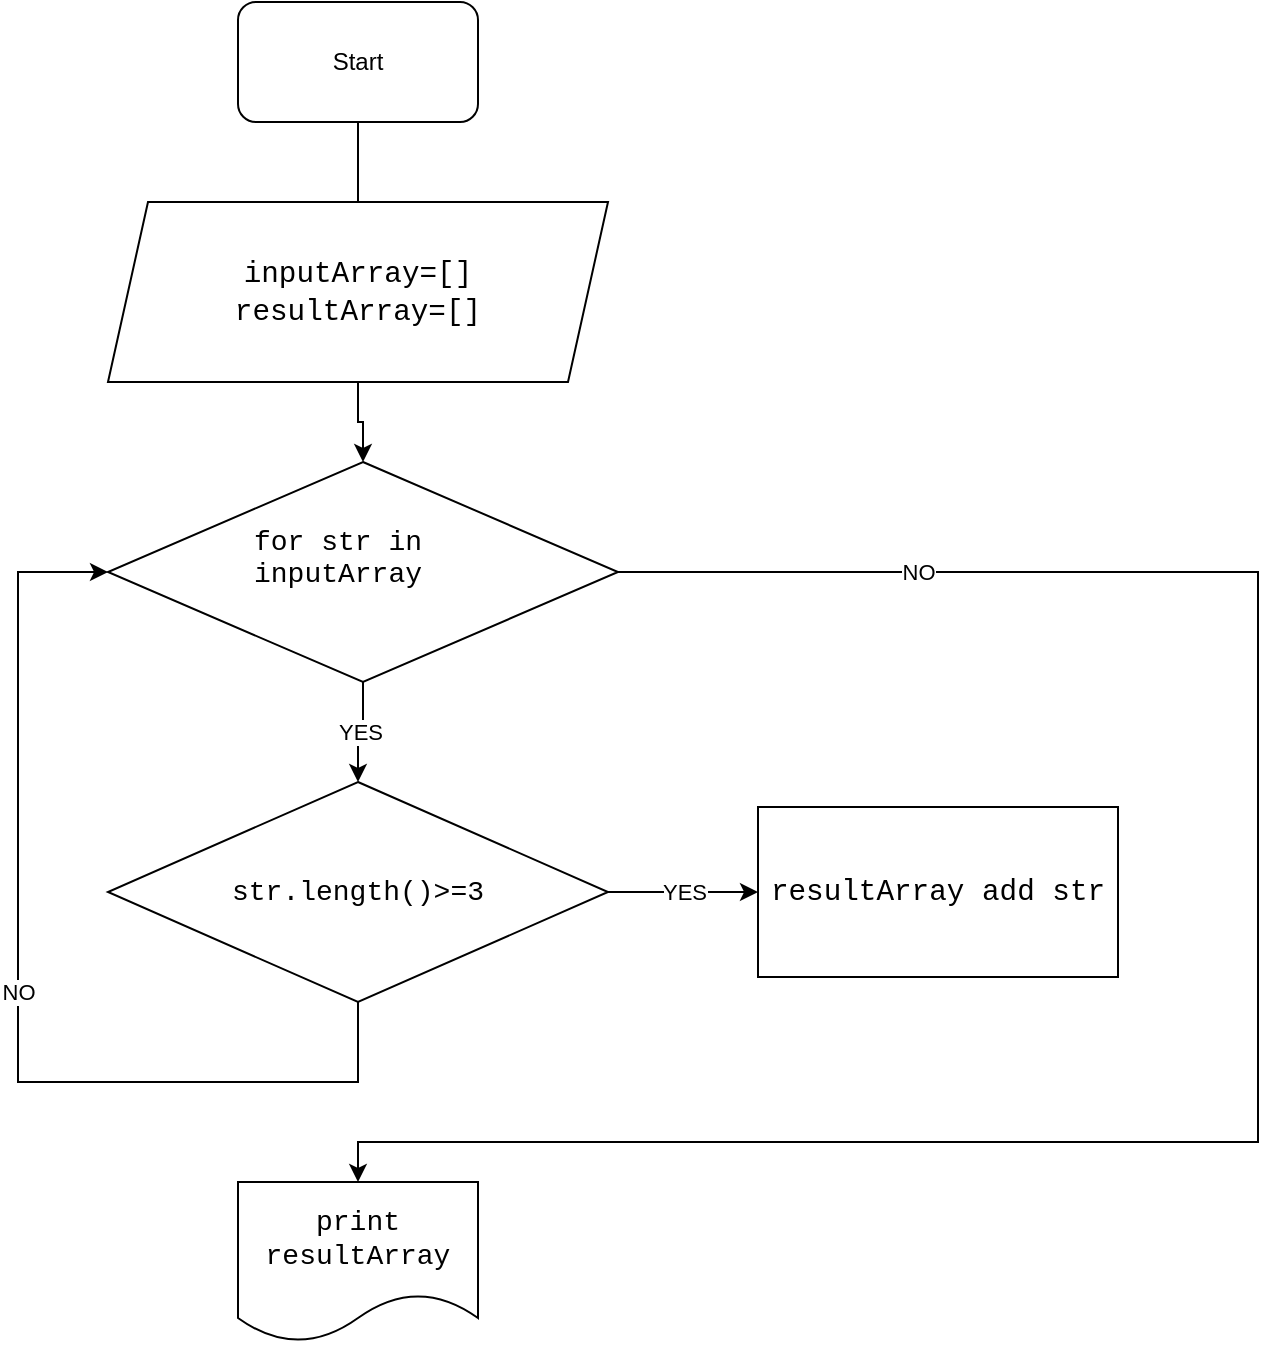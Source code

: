 <mxfile version="24.3.1" type="google">
  <diagram name="Страница — 1" id="2kAPN01lwQMcZ9CfKFzM">
    <mxGraphModel dx="1290" dy="618" grid="1" gridSize="10" guides="1" tooltips="1" connect="1" arrows="1" fold="1" page="1" pageScale="1" pageWidth="827" pageHeight="1169" math="0" shadow="0">
      <root>
        <mxCell id="0" />
        <mxCell id="1" parent="0" />
        <mxCell id="4sdty8JXBrVr-sDxIpbT-3" value="" style="edgeStyle=orthogonalEdgeStyle;rounded=0;orthogonalLoop=1;jettySize=auto;html=1;" parent="1" source="4sdty8JXBrVr-sDxIpbT-1" edge="1">
          <mxGeometry relative="1" as="geometry">
            <mxPoint x="260" y="190" as="targetPoint" />
          </mxGeometry>
        </mxCell>
        <mxCell id="4sdty8JXBrVr-sDxIpbT-1" value="Start" style="rounded=1;whiteSpace=wrap;html=1;" parent="1" vertex="1">
          <mxGeometry x="200" y="50" width="120" height="60" as="geometry" />
        </mxCell>
        <mxCell id="4sdty8JXBrVr-sDxIpbT-9" value="" style="edgeStyle=orthogonalEdgeStyle;rounded=0;orthogonalLoop=1;jettySize=auto;html=1;entryX=0.5;entryY=0;entryDx=0;entryDy=0;" parent="1" source="4sdty8JXBrVr-sDxIpbT-7" target="U8AWKCaGwuY_xm0GdTad-1" edge="1">
          <mxGeometry relative="1" as="geometry">
            <mxPoint x="260" y="280" as="targetPoint" />
          </mxGeometry>
        </mxCell>
        <mxCell id="4sdty8JXBrVr-sDxIpbT-7" value="&lt;p style=&quot;margin: 0px;&quot;&gt;&lt;span style=&quot;font-size: 14.667px;&quot;&gt;&lt;font face=&quot;Courier New&quot;&gt;inputArray=[]&lt;/font&gt;&lt;/span&gt;&lt;/p&gt;&lt;p style=&quot;margin: 0px;&quot;&gt;&lt;span style=&quot;font-size: 14.667px;&quot;&gt;&lt;font face=&quot;Courier New&quot;&gt;resultArray=[]&lt;/font&gt;&lt;/span&gt;&lt;/p&gt;" style="shape=parallelogram;perimeter=parallelogramPerimeter;whiteSpace=wrap;html=1;fixedSize=1;" parent="1" vertex="1">
          <mxGeometry x="135" y="150" width="250" height="90" as="geometry" />
        </mxCell>
        <mxCell id="4sdty8JXBrVr-sDxIpbT-10" value="&lt;p style=&quot;margin: 0px;&quot;&gt;&lt;span style=&quot;font-size: 14.667px;&quot;&gt;&lt;font face=&quot;Courier New&quot;&gt;resultArray add str&lt;/font&gt;&lt;/span&gt;&lt;/p&gt;" style="whiteSpace=wrap;html=1;" parent="1" vertex="1">
          <mxGeometry x="460" y="452.5" width="180" height="85" as="geometry" />
        </mxCell>
        <mxCell id="U8AWKCaGwuY_xm0GdTad-3" value="YES" style="edgeStyle=orthogonalEdgeStyle;rounded=0;orthogonalLoop=1;jettySize=auto;html=1;entryX=0;entryY=0.5;entryDx=0;entryDy=0;" edge="1" parent="1" source="U8AWKCaGwuY_xm0GdTad-7" target="4sdty8JXBrVr-sDxIpbT-10">
          <mxGeometry relative="1" as="geometry" />
        </mxCell>
        <mxCell id="U8AWKCaGwuY_xm0GdTad-12" value="NO" style="edgeStyle=orthogonalEdgeStyle;rounded=0;orthogonalLoop=1;jettySize=auto;html=1;exitX=1;exitY=0.5;exitDx=0;exitDy=0;" edge="1" parent="1" source="U8AWKCaGwuY_xm0GdTad-1" target="U8AWKCaGwuY_xm0GdTad-11">
          <mxGeometry x="-0.721" relative="1" as="geometry">
            <Array as="points">
              <mxPoint x="710" y="335" />
              <mxPoint x="710" y="620" />
              <mxPoint x="260" y="620" />
            </Array>
            <mxPoint as="offset" />
          </mxGeometry>
        </mxCell>
        <mxCell id="U8AWKCaGwuY_xm0GdTad-1" value="" style="rhombus;whiteSpace=wrap;html=1;" vertex="1" parent="1">
          <mxGeometry x="135" y="280" width="255" height="110" as="geometry" />
        </mxCell>
        <mxCell id="U8AWKCaGwuY_xm0GdTad-2" value="&lt;font style=&quot;font-size: 14px;&quot; face=&quot;Courier New&quot;&gt;for str in inputArray&lt;/font&gt;&lt;div&gt;&lt;br&gt;&lt;/div&gt;" style="text;html=1;align=center;verticalAlign=middle;whiteSpace=wrap;rounded=0;" vertex="1" parent="1">
          <mxGeometry x="180" y="310" width="140" height="50" as="geometry" />
        </mxCell>
        <mxCell id="U8AWKCaGwuY_xm0GdTad-5" value="NO" style="edgeStyle=orthogonalEdgeStyle;rounded=0;orthogonalLoop=1;jettySize=auto;html=1;exitX=0.5;exitY=1;exitDx=0;exitDy=0;entryX=0;entryY=0.5;entryDx=0;entryDy=0;" edge="1" parent="1" source="U8AWKCaGwuY_xm0GdTad-7" target="U8AWKCaGwuY_xm0GdTad-1">
          <mxGeometry relative="1" as="geometry">
            <Array as="points">
              <mxPoint x="260" y="590" />
              <mxPoint x="90" y="590" />
              <mxPoint x="90" y="335" />
            </Array>
          </mxGeometry>
        </mxCell>
        <mxCell id="U8AWKCaGwuY_xm0GdTad-7" value="" style="rhombus;whiteSpace=wrap;html=1;" vertex="1" parent="1">
          <mxGeometry x="135" y="440" width="250" height="110" as="geometry" />
        </mxCell>
        <mxCell id="U8AWKCaGwuY_xm0GdTad-8" value="&lt;div&gt;&lt;font style=&quot;font-size: 14px;&quot; face=&quot;Courier New&quot;&gt;str.length()&amp;gt;=3&lt;/font&gt;&lt;/div&gt;" style="text;html=1;align=center;verticalAlign=middle;whiteSpace=wrap;rounded=0;" vertex="1" parent="1">
          <mxGeometry x="190" y="470" width="140" height="50" as="geometry" />
        </mxCell>
        <mxCell id="U8AWKCaGwuY_xm0GdTad-10" value="YES" style="edgeStyle=orthogonalEdgeStyle;rounded=0;orthogonalLoop=1;jettySize=auto;html=1;exitX=0.5;exitY=1;exitDx=0;exitDy=0;entryX=0.5;entryY=0;entryDx=0;entryDy=0;" edge="1" parent="1" source="U8AWKCaGwuY_xm0GdTad-1" target="U8AWKCaGwuY_xm0GdTad-7">
          <mxGeometry relative="1" as="geometry" />
        </mxCell>
        <mxCell id="U8AWKCaGwuY_xm0GdTad-11" value="&lt;font style=&quot;font-size: 14px;&quot; face=&quot;Courier New&quot;&gt;print resultArray&lt;/font&gt;" style="shape=document;whiteSpace=wrap;html=1;boundedLbl=1;" vertex="1" parent="1">
          <mxGeometry x="200" y="640" width="120" height="80" as="geometry" />
        </mxCell>
      </root>
    </mxGraphModel>
  </diagram>
</mxfile>
